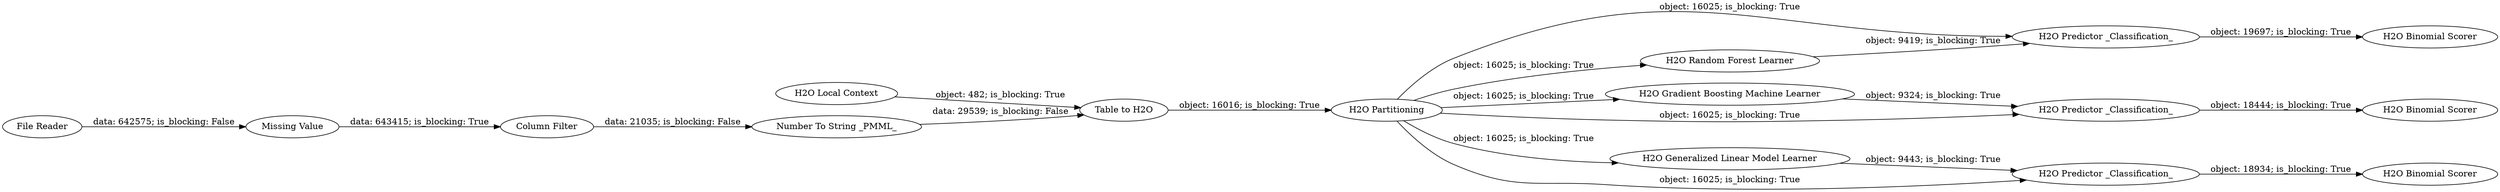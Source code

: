 digraph {
	"-3350801204101568015_5" [label="Column Filter"]
	"-3350801204101568015_18" [label="H2O Binomial Scorer"]
	"-3350801204101568015_1" [label="File Reader"]
	"-3350801204101568015_15" [label="H2O Predictor _Classification_"]
	"-3350801204101568015_2" [label="Missing Value"]
	"-3350801204101568015_13" [label="H2O Random Forest Learner"]
	"-3350801204101568015_16" [label="H2O Generalized Linear Model Learner"]
	"-3350801204101568015_14" [label="H2O Binomial Scorer"]
	"-3350801204101568015_7" [label="H2O Gradient Boosting Machine Learner"]
	"-3350801204101568015_10" [label="H2O Binomial Scorer"]
	"-3350801204101568015_8" [label="H2O Partitioning"]
	"-3350801204101568015_3" [label="H2O Local Context"]
	"-3350801204101568015_12" [label="Number To String _PMML_"]
	"-3350801204101568015_9" [label="H2O Predictor _Classification_"]
	"-3350801204101568015_6" [label="Table to H2O"]
	"-3350801204101568015_17" [label="H2O Predictor _Classification_"]
	"-3350801204101568015_5" -> "-3350801204101568015_12" [label="data: 21035; is_blocking: False"]
	"-3350801204101568015_8" -> "-3350801204101568015_16" [label="object: 16025; is_blocking: True"]
	"-3350801204101568015_8" -> "-3350801204101568015_9" [label="object: 16025; is_blocking: True"]
	"-3350801204101568015_9" -> "-3350801204101568015_10" [label="object: 18444; is_blocking: True"]
	"-3350801204101568015_16" -> "-3350801204101568015_17" [label="object: 9443; is_blocking: True"]
	"-3350801204101568015_13" -> "-3350801204101568015_15" [label="object: 9419; is_blocking: True"]
	"-3350801204101568015_8" -> "-3350801204101568015_17" [label="object: 16025; is_blocking: True"]
	"-3350801204101568015_12" -> "-3350801204101568015_6" [label="data: 29539; is_blocking: False"]
	"-3350801204101568015_3" -> "-3350801204101568015_6" [label="object: 482; is_blocking: True"]
	"-3350801204101568015_8" -> "-3350801204101568015_7" [label="object: 16025; is_blocking: True"]
	"-3350801204101568015_8" -> "-3350801204101568015_13" [label="object: 16025; is_blocking: True"]
	"-3350801204101568015_15" -> "-3350801204101568015_14" [label="object: 19697; is_blocking: True"]
	"-3350801204101568015_8" -> "-3350801204101568015_15" [label="object: 16025; is_blocking: True"]
	"-3350801204101568015_7" -> "-3350801204101568015_9" [label="object: 9324; is_blocking: True"]
	"-3350801204101568015_1" -> "-3350801204101568015_2" [label="data: 642575; is_blocking: False"]
	"-3350801204101568015_17" -> "-3350801204101568015_18" [label="object: 18934; is_blocking: True"]
	"-3350801204101568015_2" -> "-3350801204101568015_5" [label="data: 643415; is_blocking: True"]
	"-3350801204101568015_6" -> "-3350801204101568015_8" [label="object: 16016; is_blocking: True"]
	rankdir=LR
}
